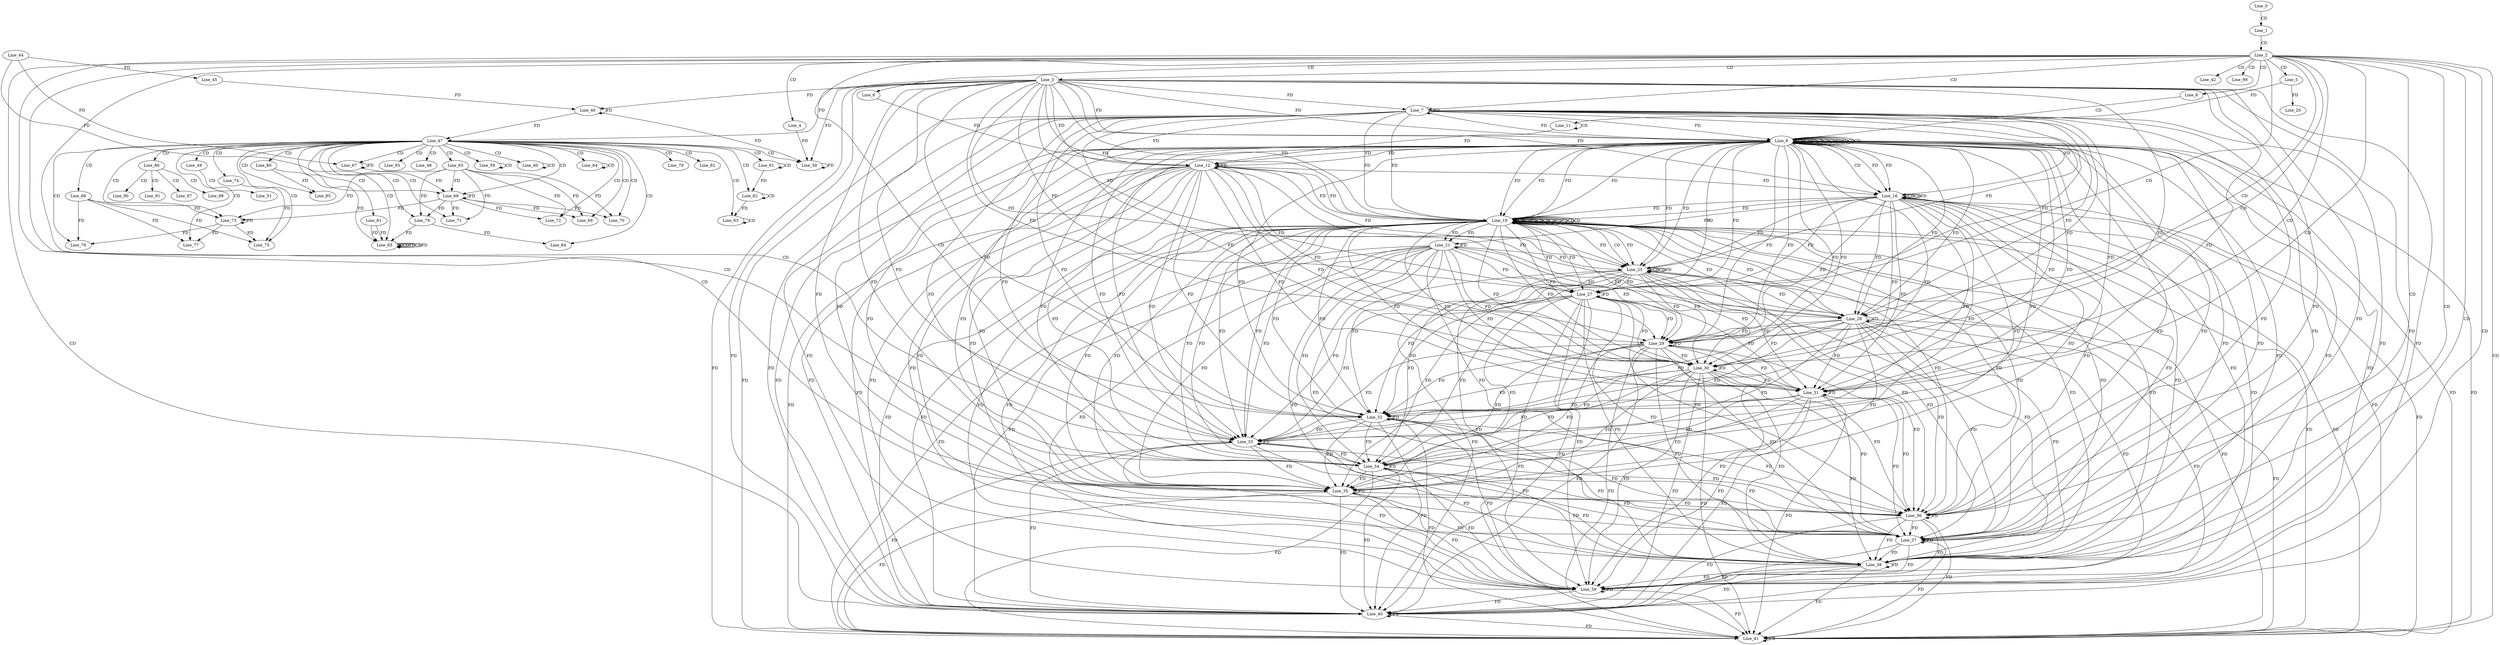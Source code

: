 digraph G {
  Line_0;
  Line_1;
  Line_2;
  Line_3;
  Line_4;
  Line_5;
  Line_6;
  Line_7;
  Line_8;
  Line_9;
  Line_9;
  Line_9;
  Line_9;
  Line_9;
  Line_9;
  Line_9;
  Line_9;
  Line_11;
  Line_11;
  Line_12;
  Line_12;
  Line_16;
  Line_16;
  Line_16;
  Line_18;
  Line_18;
  Line_18;
  Line_18;
  Line_18;
  Line_18;
  Line_18;
  Line_18;
  Line_20;
  Line_21;
  Line_21;
  Line_25;
  Line_25;
  Line_25;
  Line_27;
  Line_28;
  Line_29;
  Line_30;
  Line_31;
  Line_32;
  Line_33;
  Line_34;
  Line_35;
  Line_36;
  Line_37;
  Line_38;
  Line_39;
  Line_40;
  Line_41;
  Line_41;
  Line_42;
  Line_44;
  Line_45;
  Line_46;
  Line_46;
  Line_45;
  Line_47;
  Line_48;
  Line_49;
  Line_51;
  Line_58;
  Line_58;
  Line_59;
  Line_59;
  Line_60;
  Line_60;
  Line_61;
  Line_61;
  Line_62;
  Line_62;
  Line_63;
  Line_63;
  Line_64;
  Line_64;
  Line_65;
  Line_66;
  Line_67;
  Line_68;
  Line_68;
  Line_69;
  Line_70;
  Line_71;
  Line_72;
  Line_73;
  Line_73;
  Line_74;
  Line_75;
  Line_76;
  Line_77;
  Line_78;
  Line_78;
  Line_79;
  Line_80;
  Line_81;
  Line_82;
  Line_83;
  Line_83;
  Line_83;
  Line_83;
  Line_84;
  Line_85;
  Line_86;
  Line_87;
  Line_88;
  Line_90;
  Line_91;
  Line_93;
  Line_99;
  Line_0 -> Line_1 [ label="CD" ];
  Line_1 -> Line_2 [ label="CD" ];
  Line_2 -> Line_3 [ label="CD" ];
  Line_2 -> Line_4 [ label="CD" ];
  Line_2 -> Line_5 [ label="CD" ];
  Line_2 -> Line_6 [ label="CD" ];
  Line_2 -> Line_7 [ label="CD" ];
  Line_3 -> Line_7 [ label="FD" ];
  Line_7 -> Line_7 [ label="FD" ];
  Line_2 -> Line_8 [ label="CD" ];
  Line_8 -> Line_9 [ label="CD" ];
  Line_9 -> Line_9 [ label="CD" ];
  Line_9 -> Line_9 [ label="CD" ];
  Line_3 -> Line_9 [ label="FD" ];
  Line_7 -> Line_9 [ label="FD" ];
  Line_9 -> Line_9 [ label="FD" ];
  Line_9 -> Line_9 [ label="CD" ];
  Line_9 -> Line_9 [ label="CD" ];
  Line_9 -> Line_9 [ label="CD" ];
  Line_3 -> Line_9 [ label="FD" ];
  Line_7 -> Line_9 [ label="FD" ];
  Line_9 -> Line_9 [ label="FD" ];
  Line_9 -> Line_9 [ label="FD" ];
  Line_9 -> Line_9 [ label="CD" ];
  Line_9 -> Line_9 [ label="CD" ];
  Line_11 -> Line_11 [ label="CD" ];
  Line_5 -> Line_11 [ label="FD" ];
  Line_3 -> Line_12 [ label="FD" ];
  Line_7 -> Line_12 [ label="FD" ];
  Line_9 -> Line_12 [ label="FD" ];
  Line_9 -> Line_12 [ label="FD" ];
  Line_12 -> Line_12 [ label="FD" ];
  Line_6 -> Line_12 [ label="FD" ];
  Line_11 -> Line_12 [ label="FD" ];
  Line_9 -> Line_16 [ label="CD" ];
  Line_16 -> Line_16 [ label="CD" ];
  Line_16 -> Line_16 [ label="CD" ];
  Line_3 -> Line_16 [ label="FD" ];
  Line_7 -> Line_16 [ label="FD" ];
  Line_9 -> Line_16 [ label="FD" ];
  Line_9 -> Line_16 [ label="FD" ];
  Line_12 -> Line_16 [ label="FD" ];
  Line_16 -> Line_16 [ label="FD" ];
  Line_18 -> Line_18 [ label="CD" ];
  Line_18 -> Line_18 [ label="CD" ];
  Line_3 -> Line_18 [ label="FD" ];
  Line_7 -> Line_18 [ label="FD" ];
  Line_9 -> Line_18 [ label="FD" ];
  Line_9 -> Line_18 [ label="FD" ];
  Line_12 -> Line_18 [ label="FD" ];
  Line_16 -> Line_18 [ label="FD" ];
  Line_18 -> Line_18 [ label="FD" ];
  Line_18 -> Line_18 [ label="CD" ];
  Line_18 -> Line_18 [ label="CD" ];
  Line_18 -> Line_18 [ label="CD" ];
  Line_3 -> Line_18 [ label="FD" ];
  Line_7 -> Line_18 [ label="FD" ];
  Line_9 -> Line_18 [ label="FD" ];
  Line_9 -> Line_18 [ label="FD" ];
  Line_12 -> Line_18 [ label="FD" ];
  Line_16 -> Line_18 [ label="FD" ];
  Line_18 -> Line_18 [ label="FD" ];
  Line_18 -> Line_18 [ label="FD" ];
  Line_18 -> Line_18 [ label="CD" ];
  Line_18 -> Line_18 [ label="CD" ];
  Line_5 -> Line_20 [ label="FD" ];
  Line_16 -> Line_21 [ label="FD" ];
  Line_18 -> Line_21 [ label="FD" ];
  Line_18 -> Line_21 [ label="FD" ];
  Line_21 -> Line_21 [ label="FD" ];
  Line_18 -> Line_25 [ label="CD" ];
  Line_25 -> Line_25 [ label="CD" ];
  Line_25 -> Line_25 [ label="CD" ];
  Line_3 -> Line_25 [ label="FD" ];
  Line_7 -> Line_25 [ label="FD" ];
  Line_9 -> Line_25 [ label="FD" ];
  Line_9 -> Line_25 [ label="FD" ];
  Line_12 -> Line_25 [ label="FD" ];
  Line_16 -> Line_25 [ label="FD" ];
  Line_18 -> Line_25 [ label="FD" ];
  Line_18 -> Line_25 [ label="FD" ];
  Line_21 -> Line_25 [ label="FD" ];
  Line_25 -> Line_25 [ label="FD" ];
  Line_2 -> Line_27 [ label="CD" ];
  Line_3 -> Line_27 [ label="FD" ];
  Line_7 -> Line_27 [ label="FD" ];
  Line_9 -> Line_27 [ label="FD" ];
  Line_9 -> Line_27 [ label="FD" ];
  Line_12 -> Line_27 [ label="FD" ];
  Line_16 -> Line_27 [ label="FD" ];
  Line_18 -> Line_27 [ label="FD" ];
  Line_18 -> Line_27 [ label="FD" ];
  Line_21 -> Line_27 [ label="FD" ];
  Line_25 -> Line_27 [ label="FD" ];
  Line_27 -> Line_27 [ label="FD" ];
  Line_2 -> Line_28 [ label="CD" ];
  Line_3 -> Line_28 [ label="FD" ];
  Line_7 -> Line_28 [ label="FD" ];
  Line_9 -> Line_28 [ label="FD" ];
  Line_9 -> Line_28 [ label="FD" ];
  Line_12 -> Line_28 [ label="FD" ];
  Line_16 -> Line_28 [ label="FD" ];
  Line_18 -> Line_28 [ label="FD" ];
  Line_18 -> Line_28 [ label="FD" ];
  Line_21 -> Line_28 [ label="FD" ];
  Line_25 -> Line_28 [ label="FD" ];
  Line_27 -> Line_28 [ label="FD" ];
  Line_28 -> Line_28 [ label="FD" ];
  Line_2 -> Line_29 [ label="CD" ];
  Line_3 -> Line_29 [ label="FD" ];
  Line_7 -> Line_29 [ label="FD" ];
  Line_9 -> Line_29 [ label="FD" ];
  Line_9 -> Line_29 [ label="FD" ];
  Line_12 -> Line_29 [ label="FD" ];
  Line_16 -> Line_29 [ label="FD" ];
  Line_18 -> Line_29 [ label="FD" ];
  Line_18 -> Line_29 [ label="FD" ];
  Line_21 -> Line_29 [ label="FD" ];
  Line_25 -> Line_29 [ label="FD" ];
  Line_27 -> Line_29 [ label="FD" ];
  Line_28 -> Line_29 [ label="FD" ];
  Line_29 -> Line_29 [ label="FD" ];
  Line_2 -> Line_30 [ label="CD" ];
  Line_3 -> Line_30 [ label="FD" ];
  Line_7 -> Line_30 [ label="FD" ];
  Line_9 -> Line_30 [ label="FD" ];
  Line_9 -> Line_30 [ label="FD" ];
  Line_12 -> Line_30 [ label="FD" ];
  Line_16 -> Line_30 [ label="FD" ];
  Line_18 -> Line_30 [ label="FD" ];
  Line_18 -> Line_30 [ label="FD" ];
  Line_21 -> Line_30 [ label="FD" ];
  Line_25 -> Line_30 [ label="FD" ];
  Line_27 -> Line_30 [ label="FD" ];
  Line_28 -> Line_30 [ label="FD" ];
  Line_29 -> Line_30 [ label="FD" ];
  Line_30 -> Line_30 [ label="FD" ];
  Line_2 -> Line_31 [ label="CD" ];
  Line_3 -> Line_31 [ label="FD" ];
  Line_7 -> Line_31 [ label="FD" ];
  Line_9 -> Line_31 [ label="FD" ];
  Line_9 -> Line_31 [ label="FD" ];
  Line_12 -> Line_31 [ label="FD" ];
  Line_16 -> Line_31 [ label="FD" ];
  Line_18 -> Line_31 [ label="FD" ];
  Line_18 -> Line_31 [ label="FD" ];
  Line_21 -> Line_31 [ label="FD" ];
  Line_25 -> Line_31 [ label="FD" ];
  Line_27 -> Line_31 [ label="FD" ];
  Line_28 -> Line_31 [ label="FD" ];
  Line_29 -> Line_31 [ label="FD" ];
  Line_30 -> Line_31 [ label="FD" ];
  Line_31 -> Line_31 [ label="FD" ];
  Line_2 -> Line_32 [ label="CD" ];
  Line_3 -> Line_32 [ label="FD" ];
  Line_7 -> Line_32 [ label="FD" ];
  Line_9 -> Line_32 [ label="FD" ];
  Line_9 -> Line_32 [ label="FD" ];
  Line_12 -> Line_32 [ label="FD" ];
  Line_16 -> Line_32 [ label="FD" ];
  Line_18 -> Line_32 [ label="FD" ];
  Line_18 -> Line_32 [ label="FD" ];
  Line_21 -> Line_32 [ label="FD" ];
  Line_25 -> Line_32 [ label="FD" ];
  Line_27 -> Line_32 [ label="FD" ];
  Line_28 -> Line_32 [ label="FD" ];
  Line_29 -> Line_32 [ label="FD" ];
  Line_30 -> Line_32 [ label="FD" ];
  Line_31 -> Line_32 [ label="FD" ];
  Line_32 -> Line_32 [ label="FD" ];
  Line_2 -> Line_33 [ label="CD" ];
  Line_3 -> Line_33 [ label="FD" ];
  Line_7 -> Line_33 [ label="FD" ];
  Line_9 -> Line_33 [ label="FD" ];
  Line_9 -> Line_33 [ label="FD" ];
  Line_12 -> Line_33 [ label="FD" ];
  Line_16 -> Line_33 [ label="FD" ];
  Line_18 -> Line_33 [ label="FD" ];
  Line_18 -> Line_33 [ label="FD" ];
  Line_21 -> Line_33 [ label="FD" ];
  Line_25 -> Line_33 [ label="FD" ];
  Line_27 -> Line_33 [ label="FD" ];
  Line_28 -> Line_33 [ label="FD" ];
  Line_29 -> Line_33 [ label="FD" ];
  Line_30 -> Line_33 [ label="FD" ];
  Line_31 -> Line_33 [ label="FD" ];
  Line_32 -> Line_33 [ label="FD" ];
  Line_33 -> Line_33 [ label="FD" ];
  Line_2 -> Line_34 [ label="CD" ];
  Line_3 -> Line_34 [ label="FD" ];
  Line_7 -> Line_34 [ label="FD" ];
  Line_9 -> Line_34 [ label="FD" ];
  Line_9 -> Line_34 [ label="FD" ];
  Line_12 -> Line_34 [ label="FD" ];
  Line_16 -> Line_34 [ label="FD" ];
  Line_18 -> Line_34 [ label="FD" ];
  Line_18 -> Line_34 [ label="FD" ];
  Line_21 -> Line_34 [ label="FD" ];
  Line_25 -> Line_34 [ label="FD" ];
  Line_27 -> Line_34 [ label="FD" ];
  Line_28 -> Line_34 [ label="FD" ];
  Line_29 -> Line_34 [ label="FD" ];
  Line_30 -> Line_34 [ label="FD" ];
  Line_31 -> Line_34 [ label="FD" ];
  Line_32 -> Line_34 [ label="FD" ];
  Line_33 -> Line_34 [ label="FD" ];
  Line_34 -> Line_34 [ label="FD" ];
  Line_2 -> Line_35 [ label="CD" ];
  Line_3 -> Line_35 [ label="FD" ];
  Line_7 -> Line_35 [ label="FD" ];
  Line_9 -> Line_35 [ label="FD" ];
  Line_9 -> Line_35 [ label="FD" ];
  Line_12 -> Line_35 [ label="FD" ];
  Line_16 -> Line_35 [ label="FD" ];
  Line_18 -> Line_35 [ label="FD" ];
  Line_18 -> Line_35 [ label="FD" ];
  Line_21 -> Line_35 [ label="FD" ];
  Line_25 -> Line_35 [ label="FD" ];
  Line_27 -> Line_35 [ label="FD" ];
  Line_28 -> Line_35 [ label="FD" ];
  Line_29 -> Line_35 [ label="FD" ];
  Line_30 -> Line_35 [ label="FD" ];
  Line_31 -> Line_35 [ label="FD" ];
  Line_32 -> Line_35 [ label="FD" ];
  Line_33 -> Line_35 [ label="FD" ];
  Line_34 -> Line_35 [ label="FD" ];
  Line_35 -> Line_35 [ label="FD" ];
  Line_2 -> Line_36 [ label="CD" ];
  Line_3 -> Line_36 [ label="FD" ];
  Line_7 -> Line_36 [ label="FD" ];
  Line_9 -> Line_36 [ label="FD" ];
  Line_9 -> Line_36 [ label="FD" ];
  Line_12 -> Line_36 [ label="FD" ];
  Line_16 -> Line_36 [ label="FD" ];
  Line_18 -> Line_36 [ label="FD" ];
  Line_18 -> Line_36 [ label="FD" ];
  Line_21 -> Line_36 [ label="FD" ];
  Line_25 -> Line_36 [ label="FD" ];
  Line_27 -> Line_36 [ label="FD" ];
  Line_28 -> Line_36 [ label="FD" ];
  Line_29 -> Line_36 [ label="FD" ];
  Line_30 -> Line_36 [ label="FD" ];
  Line_31 -> Line_36 [ label="FD" ];
  Line_32 -> Line_36 [ label="FD" ];
  Line_33 -> Line_36 [ label="FD" ];
  Line_34 -> Line_36 [ label="FD" ];
  Line_35 -> Line_36 [ label="FD" ];
  Line_36 -> Line_36 [ label="FD" ];
  Line_2 -> Line_37 [ label="CD" ];
  Line_3 -> Line_37 [ label="FD" ];
  Line_7 -> Line_37 [ label="FD" ];
  Line_9 -> Line_37 [ label="FD" ];
  Line_9 -> Line_37 [ label="FD" ];
  Line_12 -> Line_37 [ label="FD" ];
  Line_16 -> Line_37 [ label="FD" ];
  Line_18 -> Line_37 [ label="FD" ];
  Line_18 -> Line_37 [ label="FD" ];
  Line_21 -> Line_37 [ label="FD" ];
  Line_25 -> Line_37 [ label="FD" ];
  Line_27 -> Line_37 [ label="FD" ];
  Line_28 -> Line_37 [ label="FD" ];
  Line_29 -> Line_37 [ label="FD" ];
  Line_30 -> Line_37 [ label="FD" ];
  Line_31 -> Line_37 [ label="FD" ];
  Line_32 -> Line_37 [ label="FD" ];
  Line_33 -> Line_37 [ label="FD" ];
  Line_34 -> Line_37 [ label="FD" ];
  Line_35 -> Line_37 [ label="FD" ];
  Line_36 -> Line_37 [ label="FD" ];
  Line_37 -> Line_37 [ label="FD" ];
  Line_2 -> Line_38 [ label="CD" ];
  Line_3 -> Line_38 [ label="FD" ];
  Line_7 -> Line_38 [ label="FD" ];
  Line_9 -> Line_38 [ label="FD" ];
  Line_9 -> Line_38 [ label="FD" ];
  Line_12 -> Line_38 [ label="FD" ];
  Line_16 -> Line_38 [ label="FD" ];
  Line_18 -> Line_38 [ label="FD" ];
  Line_18 -> Line_38 [ label="FD" ];
  Line_21 -> Line_38 [ label="FD" ];
  Line_25 -> Line_38 [ label="FD" ];
  Line_27 -> Line_38 [ label="FD" ];
  Line_28 -> Line_38 [ label="FD" ];
  Line_29 -> Line_38 [ label="FD" ];
  Line_30 -> Line_38 [ label="FD" ];
  Line_31 -> Line_38 [ label="FD" ];
  Line_32 -> Line_38 [ label="FD" ];
  Line_33 -> Line_38 [ label="FD" ];
  Line_34 -> Line_38 [ label="FD" ];
  Line_35 -> Line_38 [ label="FD" ];
  Line_36 -> Line_38 [ label="FD" ];
  Line_37 -> Line_38 [ label="FD" ];
  Line_38 -> Line_38 [ label="FD" ];
  Line_2 -> Line_39 [ label="CD" ];
  Line_3 -> Line_39 [ label="FD" ];
  Line_7 -> Line_39 [ label="FD" ];
  Line_9 -> Line_39 [ label="FD" ];
  Line_9 -> Line_39 [ label="FD" ];
  Line_12 -> Line_39 [ label="FD" ];
  Line_16 -> Line_39 [ label="FD" ];
  Line_18 -> Line_39 [ label="FD" ];
  Line_18 -> Line_39 [ label="FD" ];
  Line_21 -> Line_39 [ label="FD" ];
  Line_25 -> Line_39 [ label="FD" ];
  Line_27 -> Line_39 [ label="FD" ];
  Line_28 -> Line_39 [ label="FD" ];
  Line_29 -> Line_39 [ label="FD" ];
  Line_30 -> Line_39 [ label="FD" ];
  Line_31 -> Line_39 [ label="FD" ];
  Line_32 -> Line_39 [ label="FD" ];
  Line_33 -> Line_39 [ label="FD" ];
  Line_34 -> Line_39 [ label="FD" ];
  Line_35 -> Line_39 [ label="FD" ];
  Line_36 -> Line_39 [ label="FD" ];
  Line_37 -> Line_39 [ label="FD" ];
  Line_38 -> Line_39 [ label="FD" ];
  Line_39 -> Line_39 [ label="FD" ];
  Line_2 -> Line_40 [ label="CD" ];
  Line_3 -> Line_40 [ label="FD" ];
  Line_7 -> Line_40 [ label="FD" ];
  Line_9 -> Line_40 [ label="FD" ];
  Line_9 -> Line_40 [ label="FD" ];
  Line_12 -> Line_40 [ label="FD" ];
  Line_16 -> Line_40 [ label="FD" ];
  Line_18 -> Line_40 [ label="FD" ];
  Line_18 -> Line_40 [ label="FD" ];
  Line_21 -> Line_40 [ label="FD" ];
  Line_25 -> Line_40 [ label="FD" ];
  Line_27 -> Line_40 [ label="FD" ];
  Line_28 -> Line_40 [ label="FD" ];
  Line_29 -> Line_40 [ label="FD" ];
  Line_30 -> Line_40 [ label="FD" ];
  Line_31 -> Line_40 [ label="FD" ];
  Line_32 -> Line_40 [ label="FD" ];
  Line_33 -> Line_40 [ label="FD" ];
  Line_34 -> Line_40 [ label="FD" ];
  Line_35 -> Line_40 [ label="FD" ];
  Line_36 -> Line_40 [ label="FD" ];
  Line_37 -> Line_40 [ label="FD" ];
  Line_38 -> Line_40 [ label="FD" ];
  Line_39 -> Line_40 [ label="FD" ];
  Line_40 -> Line_40 [ label="FD" ];
  Line_2 -> Line_41 [ label="CD" ];
  Line_3 -> Line_41 [ label="FD" ];
  Line_7 -> Line_41 [ label="FD" ];
  Line_9 -> Line_41 [ label="FD" ];
  Line_9 -> Line_41 [ label="FD" ];
  Line_12 -> Line_41 [ label="FD" ];
  Line_16 -> Line_41 [ label="FD" ];
  Line_18 -> Line_41 [ label="FD" ];
  Line_18 -> Line_41 [ label="FD" ];
  Line_21 -> Line_41 [ label="FD" ];
  Line_25 -> Line_41 [ label="FD" ];
  Line_27 -> Line_41 [ label="FD" ];
  Line_28 -> Line_41 [ label="FD" ];
  Line_29 -> Line_41 [ label="FD" ];
  Line_30 -> Line_41 [ label="FD" ];
  Line_31 -> Line_41 [ label="FD" ];
  Line_32 -> Line_41 [ label="FD" ];
  Line_33 -> Line_41 [ label="FD" ];
  Line_34 -> Line_41 [ label="FD" ];
  Line_35 -> Line_41 [ label="FD" ];
  Line_36 -> Line_41 [ label="FD" ];
  Line_37 -> Line_41 [ label="FD" ];
  Line_38 -> Line_41 [ label="FD" ];
  Line_39 -> Line_41 [ label="FD" ];
  Line_40 -> Line_41 [ label="FD" ];
  Line_41 -> Line_41 [ label="FD" ];
  Line_2 -> Line_42 [ label="CD" ];
  Line_44 -> Line_45 [ label="FD" ];
  Line_3 -> Line_46 [ label="FD" ];
  Line_46 -> Line_46 [ label="FD" ];
  Line_45 -> Line_46 [ label="FD" ];
  Line_3 -> Line_47 [ label="FD" ];
  Line_46 -> Line_47 [ label="FD" ];
  Line_47 -> Line_48 [ label="CD" ];
  Line_47 -> Line_49 [ label="CD" ];
  Line_49 -> Line_51 [ label="CD" ];
  Line_47 -> Line_58 [ label="CD" ];
  Line_4 -> Line_58 [ label="FD" ];
  Line_58 -> Line_58 [ label="FD" ];
  Line_3 -> Line_58 [ label="FD" ];
  Line_46 -> Line_58 [ label="FD" ];
  Line_47 -> Line_59 [ label="CD" ];
  Line_59 -> Line_59 [ label="CD" ];
  Line_47 -> Line_60 [ label="CD" ];
  Line_60 -> Line_60 [ label="CD" ];
  Line_47 -> Line_61 [ label="CD" ];
  Line_61 -> Line_61 [ label="CD" ];
  Line_47 -> Line_62 [ label="CD" ];
  Line_62 -> Line_62 [ label="CD" ];
  Line_61 -> Line_62 [ label="FD" ];
  Line_47 -> Line_63 [ label="CD" ];
  Line_63 -> Line_63 [ label="CD" ];
  Line_62 -> Line_63 [ label="FD" ];
  Line_47 -> Line_64 [ label="CD" ];
  Line_64 -> Line_64 [ label="CD" ];
  Line_47 -> Line_65 [ label="CD" ];
  Line_47 -> Line_66 [ label="CD" ];
  Line_47 -> Line_67 [ label="CD" ];
  Line_44 -> Line_67 [ label="FD" ];
  Line_67 -> Line_67 [ label="FD" ];
  Line_47 -> Line_68 [ label="CD" ];
  Line_65 -> Line_68 [ label="FD" ];
  Line_68 -> Line_68 [ label="FD" ];
  Line_44 -> Line_68 [ label="FD" ];
  Line_67 -> Line_68 [ label="FD" ];
  Line_47 -> Line_69 [ label="CD" ];
  Line_65 -> Line_69 [ label="FD" ];
  Line_68 -> Line_69 [ label="FD" ];
  Line_47 -> Line_70 [ label="CD" ];
  Line_65 -> Line_70 [ label="FD" ];
  Line_68 -> Line_70 [ label="FD" ];
  Line_47 -> Line_71 [ label="CD" ];
  Line_65 -> Line_71 [ label="FD" ];
  Line_68 -> Line_71 [ label="FD" ];
  Line_47 -> Line_72 [ label="CD" ];
  Line_65 -> Line_72 [ label="FD" ];
  Line_68 -> Line_72 [ label="FD" ];
  Line_47 -> Line_73 [ label="CD" ];
  Line_66 -> Line_73 [ label="FD" ];
  Line_73 -> Line_73 [ label="FD" ];
  Line_65 -> Line_73 [ label="FD" ];
  Line_68 -> Line_73 [ label="FD" ];
  Line_47 -> Line_74 [ label="CD" ];
  Line_47 -> Line_75 [ label="CD" ];
  Line_66 -> Line_75 [ label="FD" ];
  Line_73 -> Line_75 [ label="FD" ];
  Line_74 -> Line_75 [ label="FD" ];
  Line_47 -> Line_76 [ label="CD" ];
  Line_66 -> Line_76 [ label="FD" ];
  Line_73 -> Line_76 [ label="FD" ];
  Line_47 -> Line_77 [ label="CD" ];
  Line_66 -> Line_77 [ label="FD" ];
  Line_73 -> Line_77 [ label="FD" ];
  Line_47 -> Line_78 [ label="CD" ];
  Line_65 -> Line_78 [ label="FD" ];
  Line_68 -> Line_78 [ label="FD" ];
  Line_47 -> Line_79 [ label="CD" ];
  Line_47 -> Line_80 [ label="CD" ];
  Line_47 -> Line_81 [ label="CD" ];
  Line_47 -> Line_82 [ label="CD" ];
  Line_47 -> Line_83 [ label="CD" ];
  Line_83 -> Line_83 [ label="CD" ];
  Line_83 -> Line_83 [ label="FD" ];
  Line_81 -> Line_83 [ label="FD" ];
  Line_78 -> Line_83 [ label="FD" ];
  Line_83 -> Line_83 [ label="CD" ];
  Line_80 -> Line_83 [ label="FD" ];
  Line_83 -> Line_83 [ label="FD" ];
  Line_81 -> Line_83 [ label="FD" ];
  Line_47 -> Line_84 [ label="CD" ];
  Line_78 -> Line_84 [ label="FD" ];
  Line_47 -> Line_85 [ label="CD" ];
  Line_80 -> Line_85 [ label="FD" ];
  Line_47 -> Line_86 [ label="CD" ];
  Line_86 -> Line_87 [ label="CD" ];
  Line_86 -> Line_88 [ label="CD" ];
  Line_86 -> Line_90 [ label="CD" ];
  Line_86 -> Line_91 [ label="CD" ];
  Line_47 -> Line_93 [ label="CD" ];
  Line_2 -> Line_99 [ label="CD" ];
}
